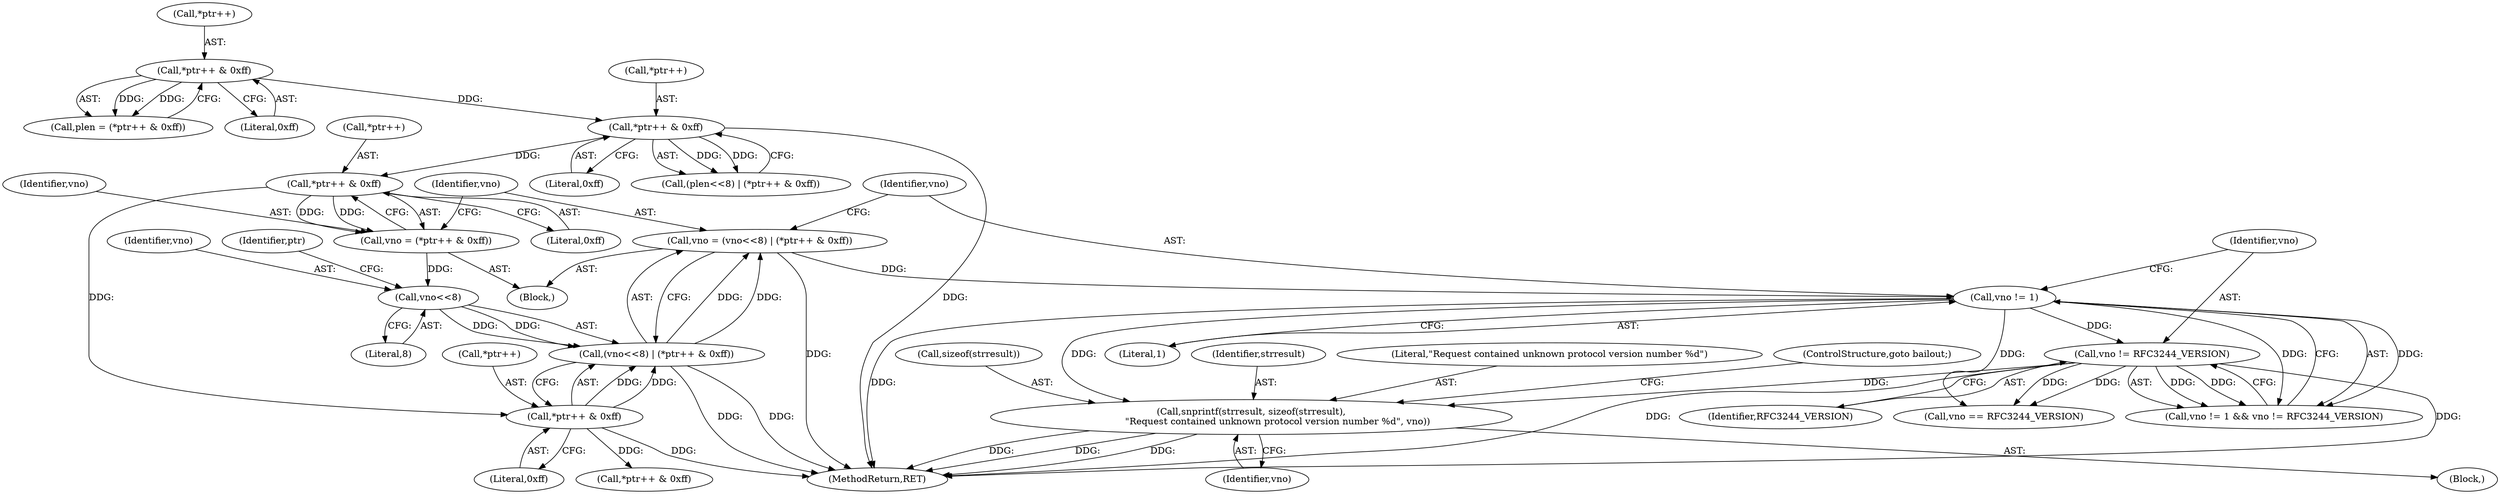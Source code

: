 digraph "0_krb5_cf1a0c411b2668c57c41e9c4efd15ba17b6b322c@API" {
"1000290" [label="(Call,snprintf(strresult, sizeof(strresult),\n                  \"Request contained unknown protocol version number %d\", vno))"];
"1000277" [label="(Call,vno != 1)"];
"1000264" [label="(Call,vno = (vno<<8) | (*ptr++ & 0xff))"];
"1000266" [label="(Call,(vno<<8) | (*ptr++ & 0xff))"];
"1000267" [label="(Call,vno<<8)"];
"1000257" [label="(Call,vno = (*ptr++ & 0xff))"];
"1000259" [label="(Call,*ptr++ & 0xff)"];
"1000233" [label="(Call,*ptr++ & 0xff)"];
"1000222" [label="(Call,*ptr++ & 0xff)"];
"1000270" [label="(Call,*ptr++ & 0xff)"];
"1000280" [label="(Call,vno != RFC3244_VERSION)"];
"1000291" [label="(Identifier,strresult)"];
"1000269" [label="(Literal,8)"];
"1000267" [label="(Call,vno<<8)"];
"1000274" [label="(Literal,0xff)"];
"1000130" [label="(Block,)"];
"1000264" [label="(Call,vno = (vno<<8) | (*ptr++ & 0xff))"];
"1000271" [label="(Call,*ptr++)"];
"1000265" [label="(Identifier,vno)"];
"1000295" [label="(Identifier,vno)"];
"1000282" [label="(Identifier,RFC3244_VERSION)"];
"1000294" [label="(Literal,\"Request contained unknown protocol version number %d\")"];
"1000268" [label="(Identifier,vno)"];
"1000266" [label="(Call,(vno<<8) | (*ptr++ & 0xff))"];
"1000258" [label="(Identifier,vno)"];
"1000283" [label="(Block,)"];
"1000511" [label="(Call,vno == RFC3244_VERSION)"];
"1000263" [label="(Literal,0xff)"];
"1000273" [label="(Identifier,ptr)"];
"1000281" [label="(Identifier,vno)"];
"1000276" [label="(Call,vno != 1 && vno != RFC3244_VERSION)"];
"1000296" [label="(ControlStructure,goto bailout;)"];
"1000270" [label="(Call,*ptr++ & 0xff)"];
"1000237" [label="(Literal,0xff)"];
"1000220" [label="(Call,plen = (*ptr++ & 0xff))"];
"1000292" [label="(Call,sizeof(strresult))"];
"1000280" [label="(Call,vno != RFC3244_VERSION)"];
"1000260" [label="(Call,*ptr++)"];
"1000226" [label="(Literal,0xff)"];
"1000301" [label="(Call,*ptr++ & 0xff)"];
"1000233" [label="(Call,*ptr++ & 0xff)"];
"1000222" [label="(Call,*ptr++ & 0xff)"];
"1000223" [label="(Call,*ptr++)"];
"1001260" [label="(MethodReturn,RET)"];
"1000259" [label="(Call,*ptr++ & 0xff)"];
"1000278" [label="(Identifier,vno)"];
"1000257" [label="(Call,vno = (*ptr++ & 0xff))"];
"1000234" [label="(Call,*ptr++)"];
"1000279" [label="(Literal,1)"];
"1000290" [label="(Call,snprintf(strresult, sizeof(strresult),\n                  \"Request contained unknown protocol version number %d\", vno))"];
"1000277" [label="(Call,vno != 1)"];
"1000229" [label="(Call,(plen<<8) | (*ptr++ & 0xff))"];
"1000290" -> "1000283"  [label="AST: "];
"1000290" -> "1000295"  [label="CFG: "];
"1000291" -> "1000290"  [label="AST: "];
"1000292" -> "1000290"  [label="AST: "];
"1000294" -> "1000290"  [label="AST: "];
"1000295" -> "1000290"  [label="AST: "];
"1000296" -> "1000290"  [label="CFG: "];
"1000290" -> "1001260"  [label="DDG: "];
"1000290" -> "1001260"  [label="DDG: "];
"1000290" -> "1001260"  [label="DDG: "];
"1000277" -> "1000290"  [label="DDG: "];
"1000280" -> "1000290"  [label="DDG: "];
"1000277" -> "1000276"  [label="AST: "];
"1000277" -> "1000279"  [label="CFG: "];
"1000278" -> "1000277"  [label="AST: "];
"1000279" -> "1000277"  [label="AST: "];
"1000281" -> "1000277"  [label="CFG: "];
"1000276" -> "1000277"  [label="CFG: "];
"1000277" -> "1001260"  [label="DDG: "];
"1000277" -> "1000276"  [label="DDG: "];
"1000277" -> "1000276"  [label="DDG: "];
"1000264" -> "1000277"  [label="DDG: "];
"1000277" -> "1000280"  [label="DDG: "];
"1000277" -> "1000511"  [label="DDG: "];
"1000264" -> "1000130"  [label="AST: "];
"1000264" -> "1000266"  [label="CFG: "];
"1000265" -> "1000264"  [label="AST: "];
"1000266" -> "1000264"  [label="AST: "];
"1000278" -> "1000264"  [label="CFG: "];
"1000264" -> "1001260"  [label="DDG: "];
"1000266" -> "1000264"  [label="DDG: "];
"1000266" -> "1000264"  [label="DDG: "];
"1000266" -> "1000270"  [label="CFG: "];
"1000267" -> "1000266"  [label="AST: "];
"1000270" -> "1000266"  [label="AST: "];
"1000266" -> "1001260"  [label="DDG: "];
"1000266" -> "1001260"  [label="DDG: "];
"1000267" -> "1000266"  [label="DDG: "];
"1000267" -> "1000266"  [label="DDG: "];
"1000270" -> "1000266"  [label="DDG: "];
"1000270" -> "1000266"  [label="DDG: "];
"1000267" -> "1000269"  [label="CFG: "];
"1000268" -> "1000267"  [label="AST: "];
"1000269" -> "1000267"  [label="AST: "];
"1000273" -> "1000267"  [label="CFG: "];
"1000257" -> "1000267"  [label="DDG: "];
"1000257" -> "1000130"  [label="AST: "];
"1000257" -> "1000259"  [label="CFG: "];
"1000258" -> "1000257"  [label="AST: "];
"1000259" -> "1000257"  [label="AST: "];
"1000265" -> "1000257"  [label="CFG: "];
"1000259" -> "1000257"  [label="DDG: "];
"1000259" -> "1000257"  [label="DDG: "];
"1000259" -> "1000263"  [label="CFG: "];
"1000260" -> "1000259"  [label="AST: "];
"1000263" -> "1000259"  [label="AST: "];
"1000233" -> "1000259"  [label="DDG: "];
"1000259" -> "1000270"  [label="DDG: "];
"1000233" -> "1000229"  [label="AST: "];
"1000233" -> "1000237"  [label="CFG: "];
"1000234" -> "1000233"  [label="AST: "];
"1000237" -> "1000233"  [label="AST: "];
"1000229" -> "1000233"  [label="CFG: "];
"1000233" -> "1001260"  [label="DDG: "];
"1000233" -> "1000229"  [label="DDG: "];
"1000233" -> "1000229"  [label="DDG: "];
"1000222" -> "1000233"  [label="DDG: "];
"1000222" -> "1000220"  [label="AST: "];
"1000222" -> "1000226"  [label="CFG: "];
"1000223" -> "1000222"  [label="AST: "];
"1000226" -> "1000222"  [label="AST: "];
"1000220" -> "1000222"  [label="CFG: "];
"1000222" -> "1000220"  [label="DDG: "];
"1000222" -> "1000220"  [label="DDG: "];
"1000270" -> "1000274"  [label="CFG: "];
"1000271" -> "1000270"  [label="AST: "];
"1000274" -> "1000270"  [label="AST: "];
"1000270" -> "1001260"  [label="DDG: "];
"1000270" -> "1000301"  [label="DDG: "];
"1000280" -> "1000276"  [label="AST: "];
"1000280" -> "1000282"  [label="CFG: "];
"1000281" -> "1000280"  [label="AST: "];
"1000282" -> "1000280"  [label="AST: "];
"1000276" -> "1000280"  [label="CFG: "];
"1000280" -> "1001260"  [label="DDG: "];
"1000280" -> "1001260"  [label="DDG: "];
"1000280" -> "1000276"  [label="DDG: "];
"1000280" -> "1000276"  [label="DDG: "];
"1000280" -> "1000511"  [label="DDG: "];
"1000280" -> "1000511"  [label="DDG: "];
}
